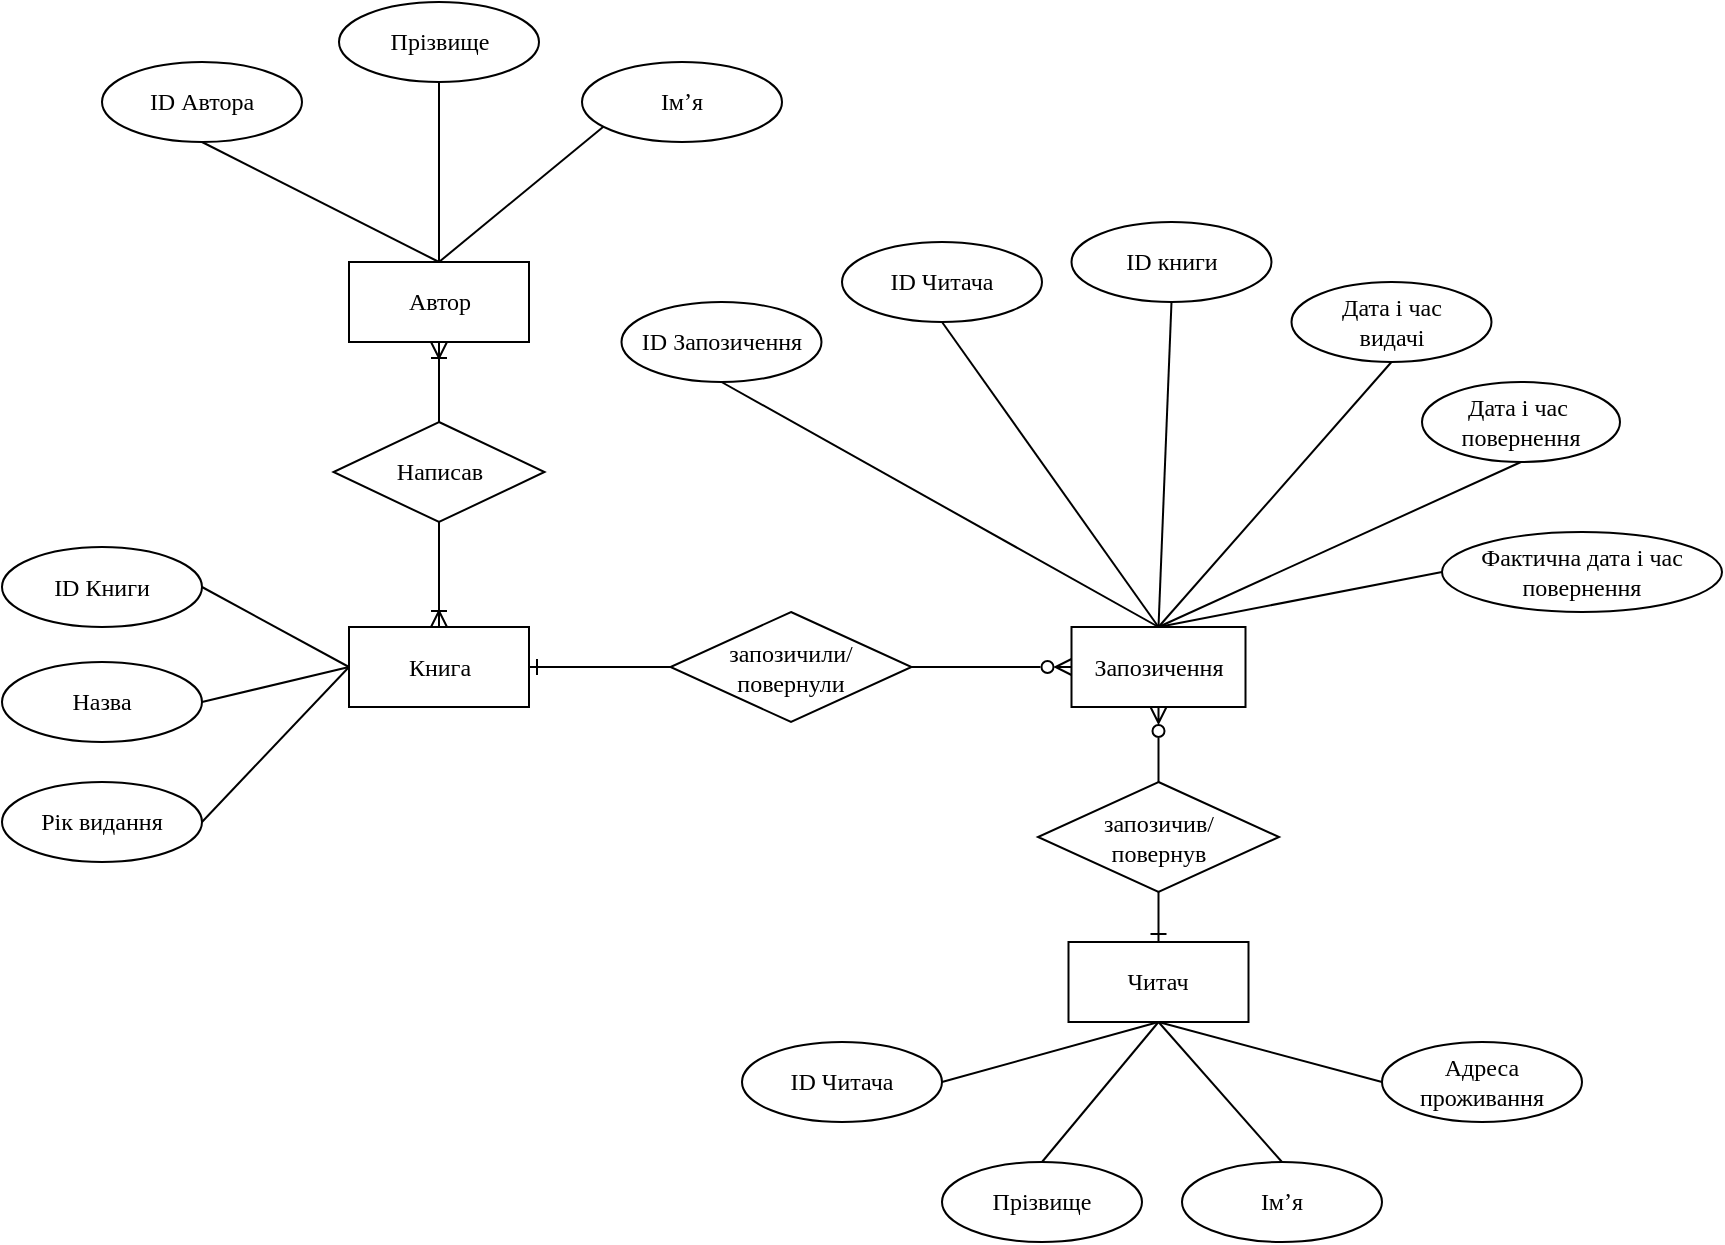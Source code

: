 <mxfile version="24.7.14">
  <diagram name="Страница — 1" id="8WaBhiAj_Uc4v7Mk9vAI">
    <mxGraphModel grid="1" page="1" gridSize="10" guides="1" tooltips="1" connect="1" arrows="1" fold="1" pageScale="1" pageWidth="1100" pageHeight="850" math="0" shadow="0">
      <root>
        <mxCell id="0" />
        <mxCell id="1" parent="0" />
        <mxCell id="ws13DUqkMzeIhvJP3DFd-1" value="Книга" style="rounded=0;whiteSpace=wrap;html=1;fontFamily=Times New Roman;" vertex="1" parent="1">
          <mxGeometry x="203.5" y="-477.5" width="90" height="40" as="geometry" />
        </mxCell>
        <mxCell id="ws13DUqkMzeIhvJP3DFd-8" style="edgeStyle=none;rounded=0;orthogonalLoop=1;jettySize=auto;html=1;exitX=0.5;exitY=0;exitDx=0;exitDy=0;fontFamily=Times New Roman;" edge="1" parent="1">
          <mxGeometry relative="1" as="geometry">
            <mxPoint x="314.75" y="-560" as="sourcePoint" />
            <mxPoint x="314.75" y="-560" as="targetPoint" />
          </mxGeometry>
        </mxCell>
        <mxCell id="ws13DUqkMzeIhvJP3DFd-9" style="edgeStyle=none;rounded=0;orthogonalLoop=1;jettySize=auto;html=1;exitX=0.5;exitY=0;exitDx=0;exitDy=0;fontFamily=Times New Roman;" edge="1" parent="1">
          <mxGeometry relative="1" as="geometry">
            <mxPoint x="314.75" y="-560" as="sourcePoint" />
            <mxPoint x="314.75" y="-560" as="targetPoint" />
          </mxGeometry>
        </mxCell>
        <mxCell id="ws13DUqkMzeIhvJP3DFd-13" style="edgeStyle=none;rounded=0;orthogonalLoop=1;jettySize=auto;html=1;exitX=0.5;exitY=0;exitDx=0;exitDy=0;entryX=0.5;entryY=1;entryDx=0;entryDy=0;endArrow=none;endFill=0;fontFamily=Times New Roman;" edge="1" parent="1" source="ws13DUqkMzeIhvJP3DFd-14" target="PWeqDjmUO35u3krlNOn2-31">
          <mxGeometry relative="1" as="geometry">
            <mxPoint x="539.75" y="-330" as="targetPoint" />
          </mxGeometry>
        </mxCell>
        <mxCell id="ws13DUqkMzeIhvJP3DFd-14" value="Прізвище" style="ellipse;whiteSpace=wrap;html=1;fontFamily=Times New Roman;" vertex="1" parent="1">
          <mxGeometry x="500" y="-210" width="100" height="40" as="geometry" />
        </mxCell>
        <mxCell id="ws13DUqkMzeIhvJP3DFd-15" style="edgeStyle=none;rounded=0;orthogonalLoop=1;jettySize=auto;html=1;exitX=1;exitY=0.5;exitDx=0;exitDy=0;endArrow=none;endFill=0;fontFamily=Times New Roman;entryX=0.5;entryY=1;entryDx=0;entryDy=0;" edge="1" parent="1" source="ws13DUqkMzeIhvJP3DFd-16" target="PWeqDjmUO35u3krlNOn2-31">
          <mxGeometry relative="1" as="geometry">
            <mxPoint x="539.75" y="-330" as="targetPoint" />
          </mxGeometry>
        </mxCell>
        <mxCell id="ws13DUqkMzeIhvJP3DFd-16" value="ID Читача" style="ellipse;whiteSpace=wrap;html=1;fontFamily=Times New Roman;" vertex="1" parent="1">
          <mxGeometry x="400" y="-270" width="100" height="40" as="geometry" />
        </mxCell>
        <mxCell id="ws13DUqkMzeIhvJP3DFd-17" style="edgeStyle=none;rounded=0;orthogonalLoop=1;jettySize=auto;html=1;entryX=0.5;entryY=1;entryDx=0;entryDy=0;endArrow=none;endFill=0;fontFamily=Times New Roman;exitX=0.5;exitY=0;exitDx=0;exitDy=0;" edge="1" parent="1" source="ws13DUqkMzeIhvJP3DFd-18" target="PWeqDjmUO35u3krlNOn2-31">
          <mxGeometry relative="1" as="geometry">
            <mxPoint x="609.75" y="-180" as="sourcePoint" />
            <mxPoint x="539.75" y="-330" as="targetPoint" />
          </mxGeometry>
        </mxCell>
        <mxCell id="ws13DUqkMzeIhvJP3DFd-18" value="Імʼя" style="ellipse;whiteSpace=wrap;html=1;fontFamily=Times New Roman;" vertex="1" parent="1">
          <mxGeometry x="620" y="-210" width="100" height="40" as="geometry" />
        </mxCell>
        <mxCell id="ws13DUqkMzeIhvJP3DFd-22" value="Адреса проживання" style="ellipse;whiteSpace=wrap;html=1;fontFamily=Times New Roman;" vertex="1" parent="1">
          <mxGeometry x="720" y="-270" width="100" height="40" as="geometry" />
        </mxCell>
        <mxCell id="ws13DUqkMzeIhvJP3DFd-23" style="edgeStyle=none;rounded=0;orthogonalLoop=1;jettySize=auto;html=1;exitX=0.5;exitY=0;exitDx=0;exitDy=0;endArrow=none;endFill=0;fontFamily=Times New Roman;" edge="1" parent="1">
          <mxGeometry relative="1" as="geometry">
            <mxPoint x="539.75" y="-330" as="sourcePoint" />
            <mxPoint x="539.75" y="-330" as="targetPoint" />
          </mxGeometry>
        </mxCell>
        <mxCell id="ws13DUqkMzeIhvJP3DFd-24" style="edgeStyle=none;rounded=0;orthogonalLoop=1;jettySize=auto;html=1;exitX=0.5;exitY=0;exitDx=0;exitDy=0;endArrow=none;endFill=0;fontFamily=Times New Roman;" edge="1" parent="1">
          <mxGeometry relative="1" as="geometry">
            <mxPoint x="539.75" y="-330" as="sourcePoint" />
            <mxPoint x="539.75" y="-330" as="targetPoint" />
          </mxGeometry>
        </mxCell>
        <mxCell id="ws13DUqkMzeIhvJP3DFd-33" style="edgeStyle=none;rounded=0;orthogonalLoop=1;jettySize=auto;html=1;exitX=0.5;exitY=0;exitDx=0;exitDy=0;fontFamily=Times New Roman;" edge="1" parent="1">
          <mxGeometry relative="1" as="geometry">
            <mxPoint x="789.25" y="-560" as="sourcePoint" />
            <mxPoint x="789.25" y="-560" as="targetPoint" />
          </mxGeometry>
        </mxCell>
        <mxCell id="ws13DUqkMzeIhvJP3DFd-34" style="edgeStyle=none;rounded=0;orthogonalLoop=1;jettySize=auto;html=1;exitX=0.5;exitY=0;exitDx=0;exitDy=0;fontFamily=Times New Roman;" edge="1" parent="1">
          <mxGeometry relative="1" as="geometry">
            <mxPoint x="789.25" y="-560" as="sourcePoint" />
            <mxPoint x="789.25" y="-560" as="targetPoint" />
          </mxGeometry>
        </mxCell>
        <mxCell id="ws13DUqkMzeIhvJP3DFd-35" value="Автор" style="rounded=0;whiteSpace=wrap;html=1;fontFamily=Times New Roman;" vertex="1" parent="1">
          <mxGeometry x="203.5" y="-660" width="90" height="40" as="geometry" />
        </mxCell>
        <mxCell id="ws13DUqkMzeIhvJP3DFd-36" style="edgeStyle=none;rounded=0;orthogonalLoop=1;jettySize=auto;html=1;exitX=0.5;exitY=0;exitDx=0;exitDy=0;entryX=0.5;entryY=0;entryDx=0;entryDy=0;endArrow=none;endFill=0;fontFamily=Times New Roman;" edge="1" parent="1" source="ws13DUqkMzeIhvJP3DFd-37" target="ws13DUqkMzeIhvJP3DFd-35">
          <mxGeometry relative="1" as="geometry">
            <mxPoint x="147.75" y="310" as="targetPoint" />
          </mxGeometry>
        </mxCell>
        <mxCell id="ws13DUqkMzeIhvJP3DFd-37" value="Прізвище" style="ellipse;whiteSpace=wrap;html=1;fontFamily=Times New Roman;" vertex="1" parent="1">
          <mxGeometry x="198.5" y="-790" width="100" height="40" as="geometry" />
        </mxCell>
        <mxCell id="ws13DUqkMzeIhvJP3DFd-38" style="edgeStyle=none;rounded=0;orthogonalLoop=1;jettySize=auto;html=1;exitX=0.5;exitY=1;exitDx=0;exitDy=0;endArrow=none;endFill=0;fontFamily=Times New Roman;entryX=0.5;entryY=0;entryDx=0;entryDy=0;" edge="1" parent="1" source="ws13DUqkMzeIhvJP3DFd-39" target="ws13DUqkMzeIhvJP3DFd-35">
          <mxGeometry relative="1" as="geometry">
            <mxPoint x="123.75" y="-750" as="sourcePoint" />
            <mxPoint x="235.75" y="-110" as="targetPoint" />
          </mxGeometry>
        </mxCell>
        <mxCell id="ws13DUqkMzeIhvJP3DFd-39" value="ID Автора" style="ellipse;whiteSpace=wrap;html=1;fontFamily=Times New Roman;" vertex="1" parent="1">
          <mxGeometry x="80" y="-760" width="100" height="40" as="geometry" />
        </mxCell>
        <mxCell id="ws13DUqkMzeIhvJP3DFd-40" style="edgeStyle=none;rounded=0;orthogonalLoop=1;jettySize=auto;html=1;exitX=0.5;exitY=0;exitDx=0;exitDy=0;entryX=0.5;entryY=0;entryDx=0;entryDy=0;endArrow=none;endFill=0;fontFamily=Times New Roman;" edge="1" parent="1" source="ws13DUqkMzeIhvJP3DFd-41" target="ws13DUqkMzeIhvJP3DFd-35">
          <mxGeometry relative="1" as="geometry" />
        </mxCell>
        <mxCell id="ws13DUqkMzeIhvJP3DFd-41" value="Імʼя" style="ellipse;whiteSpace=wrap;html=1;fontFamily=Times New Roman;" vertex="1" parent="1">
          <mxGeometry x="320" y="-760" width="100" height="40" as="geometry" />
        </mxCell>
        <mxCell id="ws13DUqkMzeIhvJP3DFd-46" style="edgeStyle=none;rounded=0;orthogonalLoop=1;jettySize=auto;html=1;exitX=0.5;exitY=0;exitDx=0;exitDy=0;endArrow=none;endFill=0;fontFamily=Times New Roman;" edge="1" parent="1" source="ws13DUqkMzeIhvJP3DFd-35" target="ws13DUqkMzeIhvJP3DFd-35">
          <mxGeometry relative="1" as="geometry" />
        </mxCell>
        <mxCell id="ws13DUqkMzeIhvJP3DFd-47" style="edgeStyle=none;rounded=0;orthogonalLoop=1;jettySize=auto;html=1;exitX=0.5;exitY=0;exitDx=0;exitDy=0;endArrow=none;endFill=0;fontFamily=Times New Roman;" edge="1" parent="1" source="ws13DUqkMzeIhvJP3DFd-35" target="ws13DUqkMzeIhvJP3DFd-35">
          <mxGeometry relative="1" as="geometry" />
        </mxCell>
        <mxCell id="PWeqDjmUO35u3krlNOn2-48" style="edgeStyle=none;rounded=0;orthogonalLoop=1;jettySize=auto;html=1;exitX=0.5;exitY=1;exitDx=0;exitDy=0;entryX=0.5;entryY=0;entryDx=0;entryDy=0;endArrow=none;endFill=0;" edge="1" parent="1" source="ws13DUqkMzeIhvJP3DFd-53" target="PWeqDjmUO35u3krlNOn2-30">
          <mxGeometry relative="1" as="geometry" />
        </mxCell>
        <mxCell id="ws13DUqkMzeIhvJP3DFd-53" value="ID Запозичення" style="ellipse;whiteSpace=wrap;html=1;fontFamily=Times New Roman;" vertex="1" parent="1">
          <mxGeometry x="339.75" y="-640" width="100" height="40" as="geometry" />
        </mxCell>
        <mxCell id="PWeqDjmUO35u3krlNOn2-49" style="edgeStyle=none;rounded=0;orthogonalLoop=1;jettySize=auto;html=1;exitX=0.5;exitY=1;exitDx=0;exitDy=0;entryX=0.5;entryY=0;entryDx=0;entryDy=0;endArrow=none;endFill=0;" edge="1" parent="1" source="ws13DUqkMzeIhvJP3DFd-55" target="PWeqDjmUO35u3krlNOn2-30">
          <mxGeometry relative="1" as="geometry" />
        </mxCell>
        <mxCell id="ws13DUqkMzeIhvJP3DFd-55" value="ID Читача" style="ellipse;whiteSpace=wrap;html=1;fontFamily=Times New Roman;" vertex="1" parent="1">
          <mxGeometry x="450" y="-670" width="100" height="40" as="geometry" />
        </mxCell>
        <mxCell id="PWeqDjmUO35u3krlNOn2-50" style="edgeStyle=none;rounded=0;orthogonalLoop=1;jettySize=auto;html=1;exitX=0.5;exitY=1;exitDx=0;exitDy=0;entryX=0.5;entryY=0;entryDx=0;entryDy=0;endArrow=none;endFill=0;" edge="1" parent="1" source="ws13DUqkMzeIhvJP3DFd-56" target="PWeqDjmUO35u3krlNOn2-30">
          <mxGeometry relative="1" as="geometry" />
        </mxCell>
        <mxCell id="ws13DUqkMzeIhvJP3DFd-56" value="ID книги" style="ellipse;whiteSpace=wrap;html=1;fontFamily=Times New Roman;" vertex="1" parent="1">
          <mxGeometry x="564.75" y="-680" width="100" height="40" as="geometry" />
        </mxCell>
        <mxCell id="PWeqDjmUO35u3krlNOn2-51" style="edgeStyle=none;rounded=0;orthogonalLoop=1;jettySize=auto;html=1;exitX=0.5;exitY=1;exitDx=0;exitDy=0;entryX=0.5;entryY=0;entryDx=0;entryDy=0;endArrow=none;endFill=0;" edge="1" parent="1" source="ws13DUqkMzeIhvJP3DFd-57" target="PWeqDjmUO35u3krlNOn2-30">
          <mxGeometry relative="1" as="geometry" />
        </mxCell>
        <mxCell id="ws13DUqkMzeIhvJP3DFd-57" value="Дата і час&lt;div&gt;видачі&lt;/div&gt;" style="ellipse;whiteSpace=wrap;html=1;fontFamily=Times New Roman;" vertex="1" parent="1">
          <mxGeometry x="674.75" y="-650" width="100" height="40" as="geometry" />
        </mxCell>
        <mxCell id="PWeqDjmUO35u3krlNOn2-54" style="edgeStyle=none;rounded=0;orthogonalLoop=1;jettySize=auto;html=1;exitX=0.5;exitY=1;exitDx=0;exitDy=0;entryX=0.5;entryY=0;entryDx=0;entryDy=0;startArrow=none;startFill=0;endArrow=none;endFill=0;" edge="1" parent="1" source="ws13DUqkMzeIhvJP3DFd-58" target="PWeqDjmUO35u3krlNOn2-30">
          <mxGeometry relative="1" as="geometry">
            <mxPoint x="544.75" y="-470" as="targetPoint" />
          </mxGeometry>
        </mxCell>
        <mxCell id="ws13DUqkMzeIhvJP3DFd-58" value="Дата і час&amp;nbsp;&lt;div&gt;повернення&lt;/div&gt;" style="ellipse;whiteSpace=wrap;html=1;fontFamily=Times New Roman;" vertex="1" parent="1">
          <mxGeometry x="740" y="-600" width="99" height="40" as="geometry" />
        </mxCell>
        <mxCell id="PWeqDjmUO35u3krlNOn2-53" style="edgeStyle=none;rounded=0;orthogonalLoop=1;jettySize=auto;html=1;exitX=0;exitY=0.5;exitDx=0;exitDy=0;entryX=0.5;entryY=0;entryDx=0;entryDy=0;startArrow=none;startFill=0;endArrow=none;endFill=0;" edge="1" parent="1" source="ws13DUqkMzeIhvJP3DFd-59" target="PWeqDjmUO35u3krlNOn2-30">
          <mxGeometry relative="1" as="geometry" />
        </mxCell>
        <mxCell id="ws13DUqkMzeIhvJP3DFd-59" value="Фактична&amp;nbsp;&lt;span style=&quot;background-color: initial;&quot;&gt;дата і час&lt;/span&gt;&lt;div&gt;&lt;div&gt;повернення&lt;/div&gt;&lt;/div&gt;" style="ellipse;whiteSpace=wrap;html=1;fontFamily=Times New Roman;" vertex="1" parent="1">
          <mxGeometry x="750" y="-525" width="140" height="40" as="geometry" />
        </mxCell>
        <mxCell id="PWeqDjmUO35u3krlNOn2-34" style="edgeStyle=none;rounded=0;orthogonalLoop=1;jettySize=auto;html=1;exitX=0.5;exitY=1;exitDx=0;exitDy=0;entryX=0.5;entryY=0;entryDx=0;entryDy=0;endArrow=ERoneToMany;endFill=0;" edge="1" parent="1" source="ws13DUqkMzeIhvJP3DFd-65" target="ws13DUqkMzeIhvJP3DFd-1">
          <mxGeometry relative="1" as="geometry">
            <mxPoint x="233" y="-490" as="targetPoint" />
          </mxGeometry>
        </mxCell>
        <mxCell id="PWeqDjmUO35u3krlNOn2-63" style="edgeStyle=none;rounded=0;orthogonalLoop=1;jettySize=auto;html=1;exitX=0.5;exitY=0;exitDx=0;exitDy=0;entryX=0.5;entryY=1;entryDx=0;entryDy=0;endArrow=ERoneToMany;endFill=0;" edge="1" parent="1" source="ws13DUqkMzeIhvJP3DFd-65" target="ws13DUqkMzeIhvJP3DFd-35">
          <mxGeometry relative="1" as="geometry" />
        </mxCell>
        <mxCell id="ws13DUqkMzeIhvJP3DFd-65" value="Написав" style="rhombus;whiteSpace=wrap;html=1;fontFamily=Times New Roman;" vertex="1" parent="1">
          <mxGeometry x="195.75" y="-580" width="105.5" height="50" as="geometry" />
        </mxCell>
        <mxCell id="PWeqDjmUO35u3krlNOn2-46" style="edgeStyle=none;rounded=0;orthogonalLoop=1;jettySize=auto;html=1;exitX=0;exitY=0.5;exitDx=0;exitDy=0;entryX=1;entryY=0.5;entryDx=0;entryDy=0;endArrow=ERone;endFill=0;" edge="1" parent="1" source="ws13DUqkMzeIhvJP3DFd-66" target="ws13DUqkMzeIhvJP3DFd-1">
          <mxGeometry relative="1" as="geometry" />
        </mxCell>
        <mxCell id="PWeqDjmUO35u3krlNOn2-47" style="edgeStyle=none;rounded=0;orthogonalLoop=1;jettySize=auto;html=1;exitX=1;exitY=0.5;exitDx=0;exitDy=0;entryX=0;entryY=0.5;entryDx=0;entryDy=0;endArrow=ERzeroToMany;endFill=0;startArrow=none;startFill=0;" edge="1" parent="1" source="ws13DUqkMzeIhvJP3DFd-66" target="PWeqDjmUO35u3krlNOn2-30">
          <mxGeometry relative="1" as="geometry" />
        </mxCell>
        <mxCell id="ws13DUqkMzeIhvJP3DFd-66" value="запозичили/&lt;div&gt;повернули&lt;/div&gt;" style="rhombus;whiteSpace=wrap;html=1;fontFamily=Times New Roman;" vertex="1" parent="1">
          <mxGeometry x="364.25" y="-485" width="120.5" height="55" as="geometry" />
        </mxCell>
        <mxCell id="PWeqDjmUO35u3krlNOn2-3" value="Назва" style="ellipse;whiteSpace=wrap;html=1;fontFamily=Times New Roman;" vertex="1" parent="1">
          <mxGeometry x="30" y="-460" width="100" height="40" as="geometry" />
        </mxCell>
        <mxCell id="PWeqDjmUO35u3krlNOn2-8" style="edgeStyle=none;rounded=0;orthogonalLoop=1;jettySize=auto;html=1;exitX=0.5;exitY=0;exitDx=0;exitDy=0;fontFamily=Times New Roman;" edge="1" parent="1">
          <mxGeometry relative="1" as="geometry">
            <mxPoint x="753.25" y="-580" as="sourcePoint" />
            <mxPoint x="753.25" y="-580" as="targetPoint" />
          </mxGeometry>
        </mxCell>
        <mxCell id="PWeqDjmUO35u3krlNOn2-9" style="edgeStyle=none;rounded=0;orthogonalLoop=1;jettySize=auto;html=1;exitX=0.5;exitY=0;exitDx=0;exitDy=0;fontFamily=Times New Roman;" edge="1" parent="1">
          <mxGeometry relative="1" as="geometry">
            <mxPoint x="753.25" y="-580" as="sourcePoint" />
            <mxPoint x="753.25" y="-580" as="targetPoint" />
          </mxGeometry>
        </mxCell>
        <mxCell id="PWeqDjmUO35u3krlNOn2-10" value="Рік видання" style="ellipse;whiteSpace=wrap;html=1;fontFamily=Times New Roman;" vertex="1" parent="1">
          <mxGeometry x="30" y="-400" width="100" height="40" as="geometry" />
        </mxCell>
        <mxCell id="PWeqDjmUO35u3krlNOn2-15" style="edgeStyle=none;rounded=0;orthogonalLoop=1;jettySize=auto;html=1;exitX=1;exitY=0.5;exitDx=0;exitDy=0;entryX=0;entryY=0.5;entryDx=0;entryDy=0;endArrow=none;endFill=0;fontFamily=Times New Roman;" edge="1" parent="1" source="PWeqDjmUO35u3krlNOn2-3" target="ws13DUqkMzeIhvJP3DFd-1">
          <mxGeometry relative="1" as="geometry">
            <mxPoint x="188" y="-470" as="targetPoint" />
            <mxPoint x="108.0" y="-520" as="sourcePoint" />
          </mxGeometry>
        </mxCell>
        <mxCell id="PWeqDjmUO35u3krlNOn2-16" style="edgeStyle=none;rounded=0;orthogonalLoop=1;jettySize=auto;html=1;exitX=1;exitY=0.5;exitDx=0;exitDy=0;entryX=0;entryY=0.5;entryDx=0;entryDy=0;endArrow=none;endFill=0;fontFamily=Times New Roman;" edge="1" parent="1" source="PWeqDjmUO35u3krlNOn2-62" target="ws13DUqkMzeIhvJP3DFd-1">
          <mxGeometry relative="1" as="geometry">
            <mxPoint x="188" y="-470" as="targetPoint" />
            <mxPoint x="140.0" y="-580" as="sourcePoint" />
          </mxGeometry>
        </mxCell>
        <mxCell id="PWeqDjmUO35u3krlNOn2-18" style="edgeStyle=none;rounded=0;orthogonalLoop=1;jettySize=auto;html=1;exitX=1;exitY=0.5;exitDx=0;exitDy=0;endArrow=none;endFill=0;fontFamily=Times New Roman;entryX=0;entryY=0.5;entryDx=0;entryDy=0;" edge="1" parent="1" source="PWeqDjmUO35u3krlNOn2-10" target="ws13DUqkMzeIhvJP3DFd-1">
          <mxGeometry relative="1" as="geometry">
            <mxPoint x="108.0" y="-340" as="sourcePoint" />
            <mxPoint x="200" y="-450" as="targetPoint" />
          </mxGeometry>
        </mxCell>
        <mxCell id="PWeqDjmUO35u3krlNOn2-28" style="edgeStyle=none;rounded=0;orthogonalLoop=1;jettySize=auto;html=1;exitX=0.5;exitY=1;exitDx=0;exitDy=0;" edge="1" parent="1">
          <mxGeometry relative="1" as="geometry">
            <mxPoint x="90.0" y="-495" as="sourcePoint" />
            <mxPoint x="90.0" y="-495" as="targetPoint" />
          </mxGeometry>
        </mxCell>
        <mxCell id="PWeqDjmUO35u3krlNOn2-30" value="Запозичення" style="rounded=0;whiteSpace=wrap;html=1;fontFamily=Times New Roman;" vertex="1" parent="1">
          <mxGeometry x="564.75" y="-477.5" width="87" height="40" as="geometry" />
        </mxCell>
        <mxCell id="PWeqDjmUO35u3krlNOn2-57" style="edgeStyle=none;rounded=0;orthogonalLoop=1;jettySize=auto;html=1;exitX=0.5;exitY=1;exitDx=0;exitDy=0;entryX=0;entryY=0.5;entryDx=0;entryDy=0;endArrow=none;endFill=0;" edge="1" parent="1" source="PWeqDjmUO35u3krlNOn2-31" target="ws13DUqkMzeIhvJP3DFd-22">
          <mxGeometry relative="1" as="geometry" />
        </mxCell>
        <mxCell id="PWeqDjmUO35u3krlNOn2-31" value="Читач" style="rounded=0;whiteSpace=wrap;html=1;fontFamily=Times New Roman;" vertex="1" parent="1">
          <mxGeometry x="563.25" y="-320" width="90" height="40" as="geometry" />
        </mxCell>
        <mxCell id="PWeqDjmUO35u3krlNOn2-59" style="edgeStyle=none;rounded=0;orthogonalLoop=1;jettySize=auto;html=1;exitX=0.5;exitY=0;exitDx=0;exitDy=0;entryX=0.5;entryY=1;entryDx=0;entryDy=0;endArrow=ERzeroToMany;endFill=0;" edge="1" parent="1" source="PWeqDjmUO35u3krlNOn2-58" target="PWeqDjmUO35u3krlNOn2-30">
          <mxGeometry relative="1" as="geometry" />
        </mxCell>
        <mxCell id="PWeqDjmUO35u3krlNOn2-60" style="edgeStyle=none;rounded=0;orthogonalLoop=1;jettySize=auto;html=1;exitX=0.5;exitY=1;exitDx=0;exitDy=0;entryX=0.5;entryY=0;entryDx=0;entryDy=0;endArrow=ERone;endFill=0;" edge="1" parent="1" source="PWeqDjmUO35u3krlNOn2-58" target="PWeqDjmUO35u3krlNOn2-31">
          <mxGeometry relative="1" as="geometry" />
        </mxCell>
        <mxCell id="PWeqDjmUO35u3krlNOn2-58" value="запозичив/&lt;div&gt;повернув&lt;/div&gt;" style="rhombus;whiteSpace=wrap;html=1;fontFamily=Times New Roman;" vertex="1" parent="1">
          <mxGeometry x="548" y="-400" width="120.5" height="55" as="geometry" />
        </mxCell>
        <mxCell id="PWeqDjmUO35u3krlNOn2-62" value="ID Книги" style="ellipse;whiteSpace=wrap;html=1;fontFamily=Times New Roman;" vertex="1" parent="1">
          <mxGeometry x="30" y="-517.5" width="100" height="40" as="geometry" />
        </mxCell>
      </root>
    </mxGraphModel>
  </diagram>
</mxfile>
